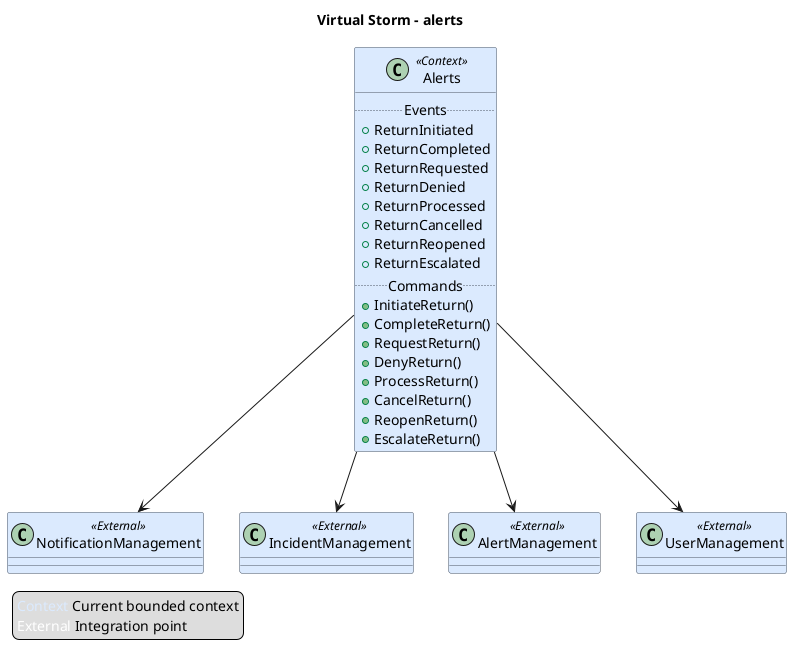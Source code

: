 @startuml
title Virtual Storm – alerts
skinparam class {
    BackgroundColor #dbeafe
    BorderColor #4b5563
  }
class Alerts <<Context>> {
  .. Events ..
  + ReturnInitiated
  + ReturnCompleted
  + ReturnRequested
  + ReturnDenied
  + ReturnProcessed
  + ReturnCancelled
  + ReturnReopened
  + ReturnEscalated
  .. Commands ..
  + InitiateReturn()
  + CompleteReturn()
  + RequestReturn()
  + DenyReturn()
  + ProcessReturn()
  + CancelReturn()
  + ReopenReturn()
  + EscalateReturn()
}
class NotificationManagement <<External>>
Alerts --> NotificationManagement
class IncidentManagement <<External>>
Alerts --> IncidentManagement
class AlertManagement <<External>>
Alerts --> AlertManagement
class UserManagement <<External>>
Alerts --> UserManagement
legend left
<color:#dbeafe>Context</color> Current bounded context
<color:#ffffff>External</color> Integration point
endlegend
@enduml